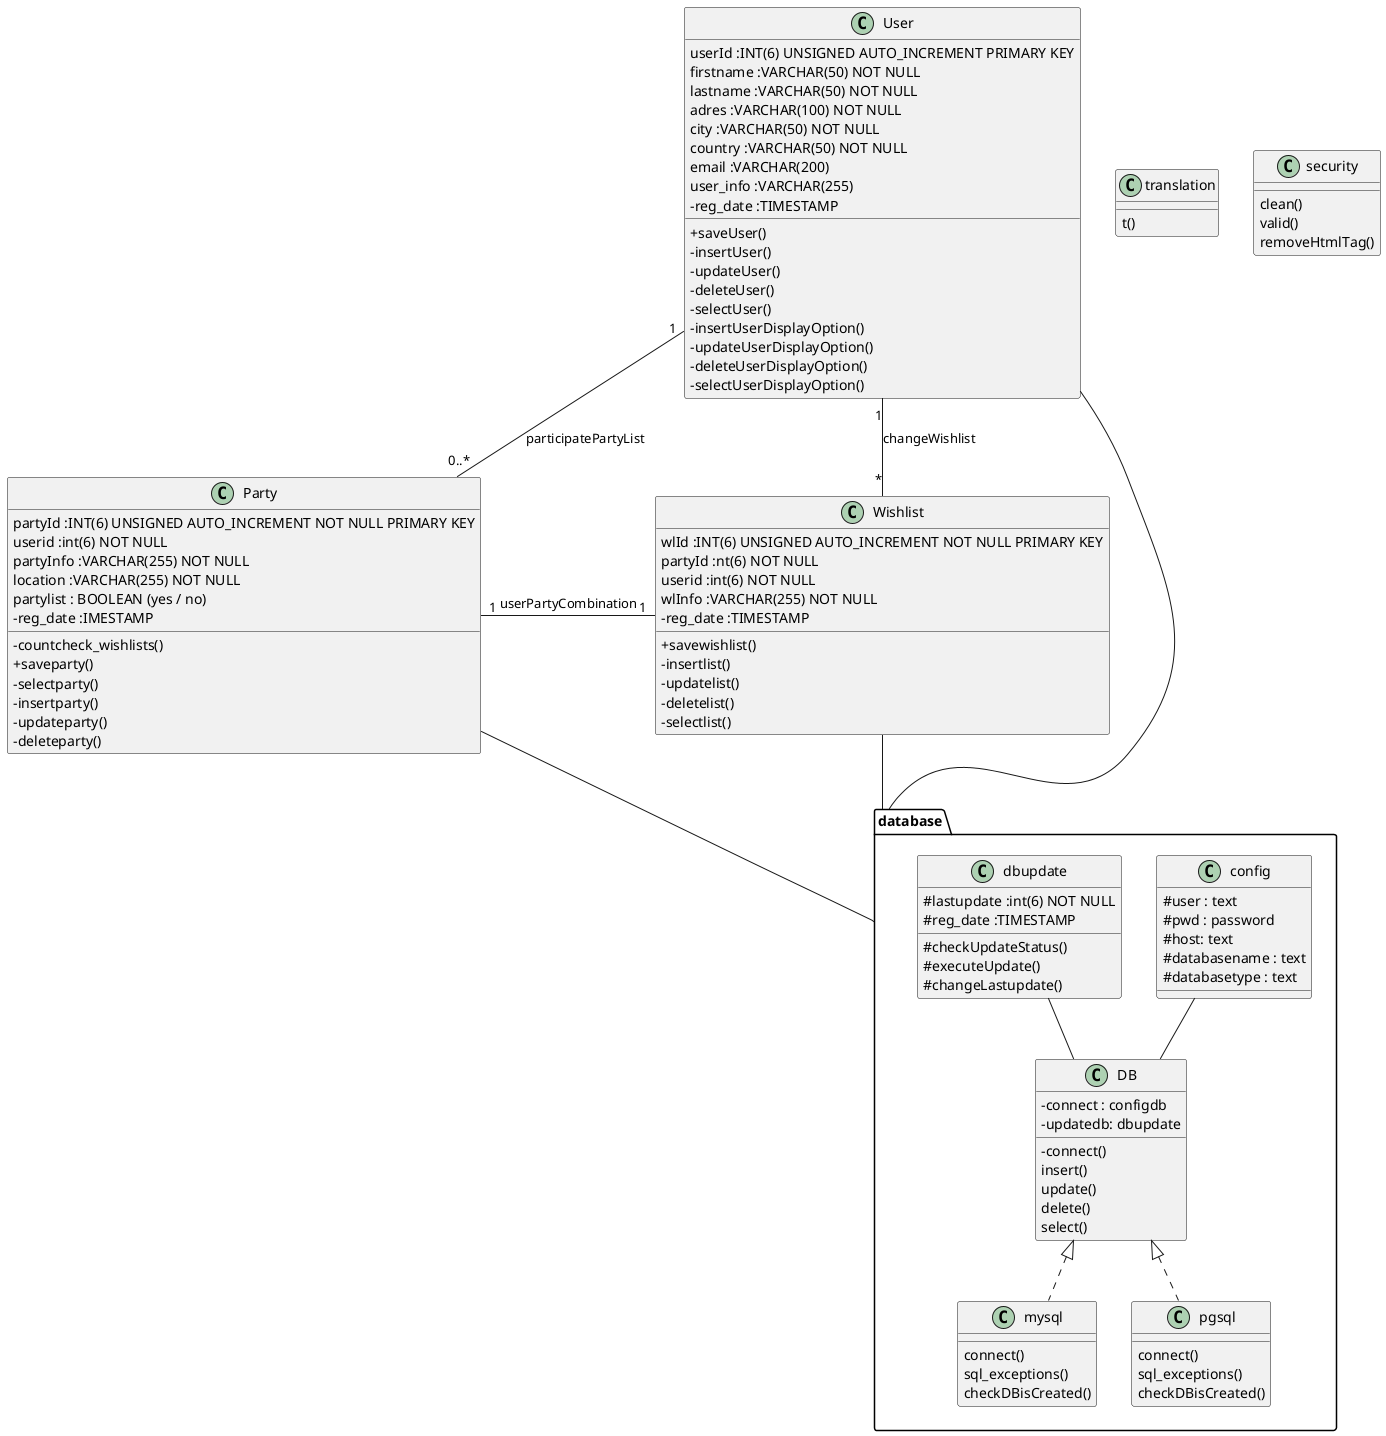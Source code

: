 @startuml
skinparam classAttributeIconSize 0

package "database" {
    class DB{
        - connect : configdb
        - updatedb: dbupdate
        - connect()
        insert()
        update()
        delete()
        select()
    }
    class config{
        # user : text
        # pwd : password
        # host: text
        # databasename : text
        # databasetype : text
    }
    class dbupdate {
        {field} # lastupdate :int(6) NOT NULL
        {field} # reg_date :TIMESTAMP
        # checkUpdateStatus()
        # executeUpdate()
        # changeLastupdate()
    }
    class mysql {
        connect()
        sql_exceptions()
        checkDBisCreated()
    }
    class pgsql {
        connect()
        sql_exceptions()
        checkDBisCreated()
    }
    config -- DB
    dbupdate -- DB
    DB <|.. mysql
    DB <|.. pgsql

}
class User{
    {field} userId :INT(6) UNSIGNED AUTO_INCREMENT PRIMARY KEY 
    {field} firstname :VARCHAR(50) NOT NULL
    {field} lastname :VARCHAR(50) NOT NULL
    {field} adres :VARCHAR(100) NOT NULL
    {field} city :VARCHAR(50) NOT NULL
    {field} country :VARCHAR(50) NOT NULL
    {field} email :VARCHAR(200)
    {field} user_info :VARCHAR(255)
    {field} - reg_date :TIMESTAMP
    + saveUser()
    - insertUser()
    - updateUser()
    - deleteUser()
    - selectUser()
    - insertUserDisplayOption()
    - updateUserDisplayOption()
    - deleteUserDisplayOption()
    - selectUserDisplayOption()
}

class Party{
    {field} partyId :INT(6) UNSIGNED AUTO_INCREMENT NOT NULL PRIMARY KEY 
    {field} userid :int(6) NOT NULL
    {field} partyInfo :VARCHAR(255) NOT NULL
    {field} location :VARCHAR(255) NOT NULL
    {field} partylist : BOOLEAN (yes / no)
    {field} - reg_date :IMESTAMP
    {method} - countcheck_wishlists()
    +saveparty()
    -selectparty()
    -insertparty()
    -updateparty()
    -deleteparty()
}
class Wishlist{
    {field} wlId :INT(6) UNSIGNED AUTO_INCREMENT NOT NULL PRIMARY KEY
    {field} partyId :nt(6) NOT NULL
    {field} userid :int(6) NOT NULL
    {field} wlInfo :VARCHAR(255) NOT NULL
    {field} - reg_date :TIMESTAMP
    +savewishlist()
    -insertlist()
    -updatelist()
    -deletelist()
    -selectlist()
}

class translation{
    t()
}
    
class security{
    clean()
    valid()
    removeHtmlTag()
}

User -- database
Wishlist -- database
Party -- database
User "1" -- "0..*" Party : participatePartyList
Party "1" -right- "1" Wishlist : userPartyCombination
User "1" -- "*" Wishlist : changeWishlist

@enduml
